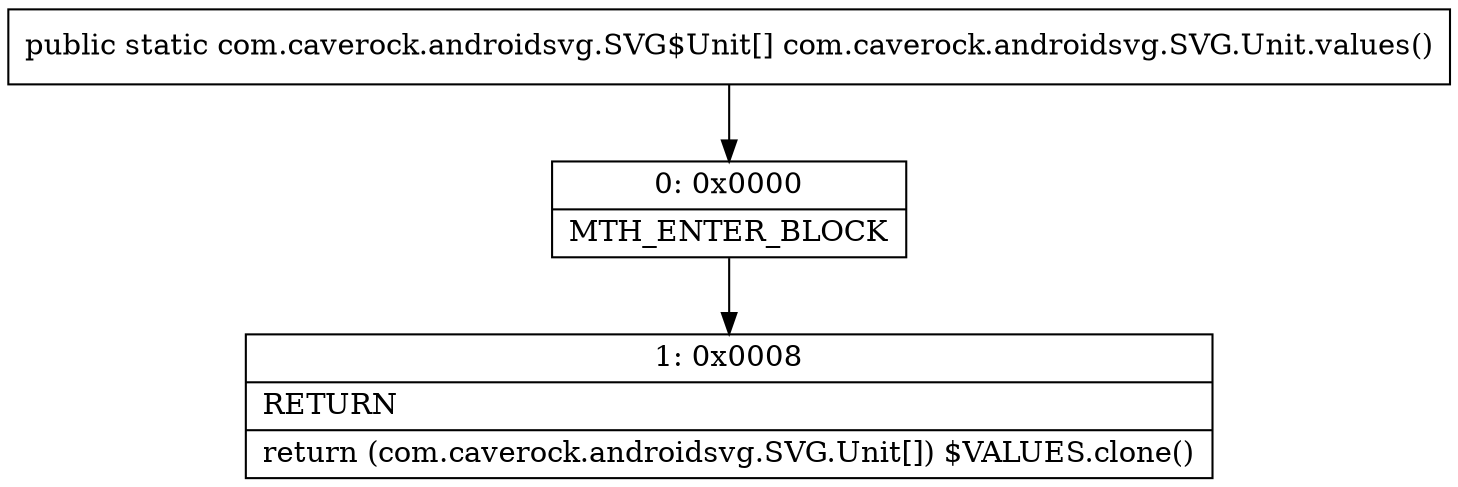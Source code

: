 digraph "CFG forcom.caverock.androidsvg.SVG.Unit.values()[Lcom\/caverock\/androidsvg\/SVG$Unit;" {
Node_0 [shape=record,label="{0\:\ 0x0000|MTH_ENTER_BLOCK\l}"];
Node_1 [shape=record,label="{1\:\ 0x0008|RETURN\l|return (com.caverock.androidsvg.SVG.Unit[]) $VALUES.clone()\l}"];
MethodNode[shape=record,label="{public static com.caverock.androidsvg.SVG$Unit[] com.caverock.androidsvg.SVG.Unit.values() }"];
MethodNode -> Node_0;
Node_0 -> Node_1;
}


